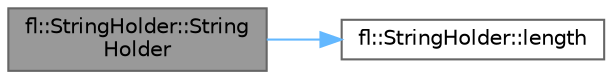digraph "fl::StringHolder::StringHolder"
{
 // LATEX_PDF_SIZE
  bgcolor="transparent";
  edge [fontname=Helvetica,fontsize=10,labelfontname=Helvetica,labelfontsize=10];
  node [fontname=Helvetica,fontsize=10,shape=box,height=0.2,width=0.4];
  rankdir="LR";
  Node1 [id="Node000001",label="fl::StringHolder::String\lHolder",height=0.2,width=0.4,color="gray40", fillcolor="grey60", style="filled", fontcolor="black",tooltip=" "];
  Node1 -> Node2 [id="edge1_Node000001_Node000002",color="steelblue1",style="solid",tooltip=" "];
  Node2 [id="Node000002",label="fl::StringHolder::length",height=0.2,width=0.4,color="grey40", fillcolor="white", style="filled",URL="$dc/da7/classfl_1_1_string_holder.html#a76b9d760b7a26b6c5fcd6e81cf3f5d36",tooltip=" "];
}
